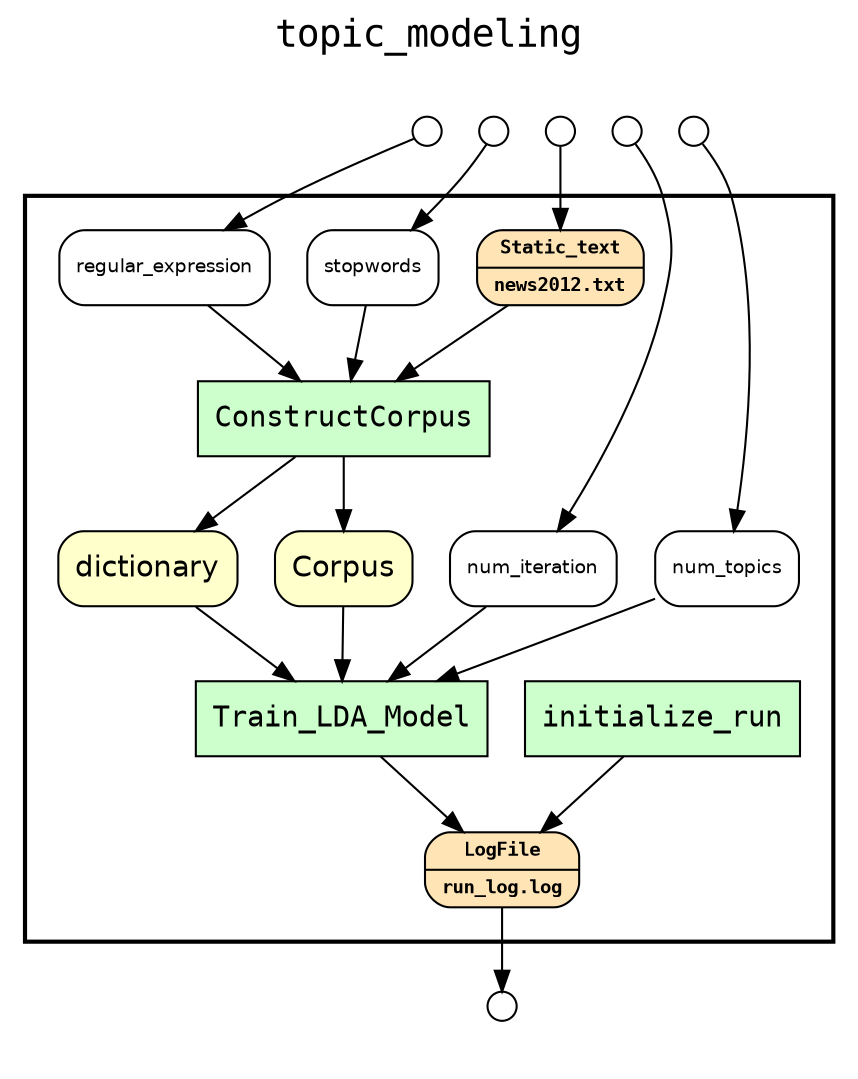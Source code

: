 
digraph yw_data_view {
rankdir=TB
fontname=Courier; fontsize=18; labelloc=t
label="topic_modeling"
subgraph cluster_workflow { label=""; color=black; penwidth=2
subgraph cluster_workflow_inner { label=""; color=white
node[shape=box style="filled" fillcolor="#CCFFCC" peripheries=1 fontname=Courier]
ConstructCorpus
Train_LDA_Model
initialize_run
node[shape=box style="filled" fillcolor="#CCFFCC" peripheries=1 fontname=Courier]
ConstructCorpus
node[shape=box style="rounded,filled" fillcolor="#FFFFCC" peripheries=1 fontname=Helvetica]
dictionary
Corpus
node[shape=box style="rounded,filled" fillcolor="#FFE4B5" peripheries=1 fontname="Courier-Bold" fontsize=9]
Static_text[shape=record rankdir=LR label="{<f0> Static_text |<f1>news2012.txt\l}"]
node[shape=box style="rounded,filled" fillcolor="#FFE4B5" peripheries=1 fontname="Courier-Bold" fontsize=9]
LogFile[shape=record rankdir=LR label="{<f0> LogFile |<f1>run_log.log\l}"]
node[shape=box style="rounded,filled" fillcolor="#FFFFFF" peripheries=1 fontname=Helvetica]
stopwords
regular_expression
num_iteration
num_topics
}}
subgraph cluster_inflows { label=""; color=white; penwidth=2
subgraph cluster_inflows_inner { label=""; color=white
node[shape=circle fillcolor="#FFFFFF" peripheries=1 width=0.2]
Static_text_inflow [label=""]
stopwords_inflow [label=""]
regular_expression_inflow [label=""]
num_iteration_inflow [label=""]
num_topics_inflow [label=""]
}}
subgraph cluster_outflows { label=""; color=white; penwidth=2
subgraph cluster_outflows_inner { label=""; color=white
node[shape=circle fillcolor="#FFFFFF" peripheries=1 width=0.2]
LogFile_outflow [label=""]
}}
num_topics -> Train_LDA_Model
num_iteration -> Train_LDA_Model
Corpus -> Train_LDA_Model
dictionary -> Train_LDA_Model
regular_expression -> ConstructCorpus
stopwords -> ConstructCorpus
Static_text -> ConstructCorpus
initialize_run -> LogFile
ConstructCorpus -> dictionary
ConstructCorpus -> Corpus
Train_LDA_Model -> LogFile
Static_text_inflow -> Static_text
stopwords_inflow -> stopwords
regular_expression_inflow -> regular_expression
num_iteration_inflow -> num_iteration
num_topics_inflow -> num_topics
LogFile -> LogFile_outflow
}

